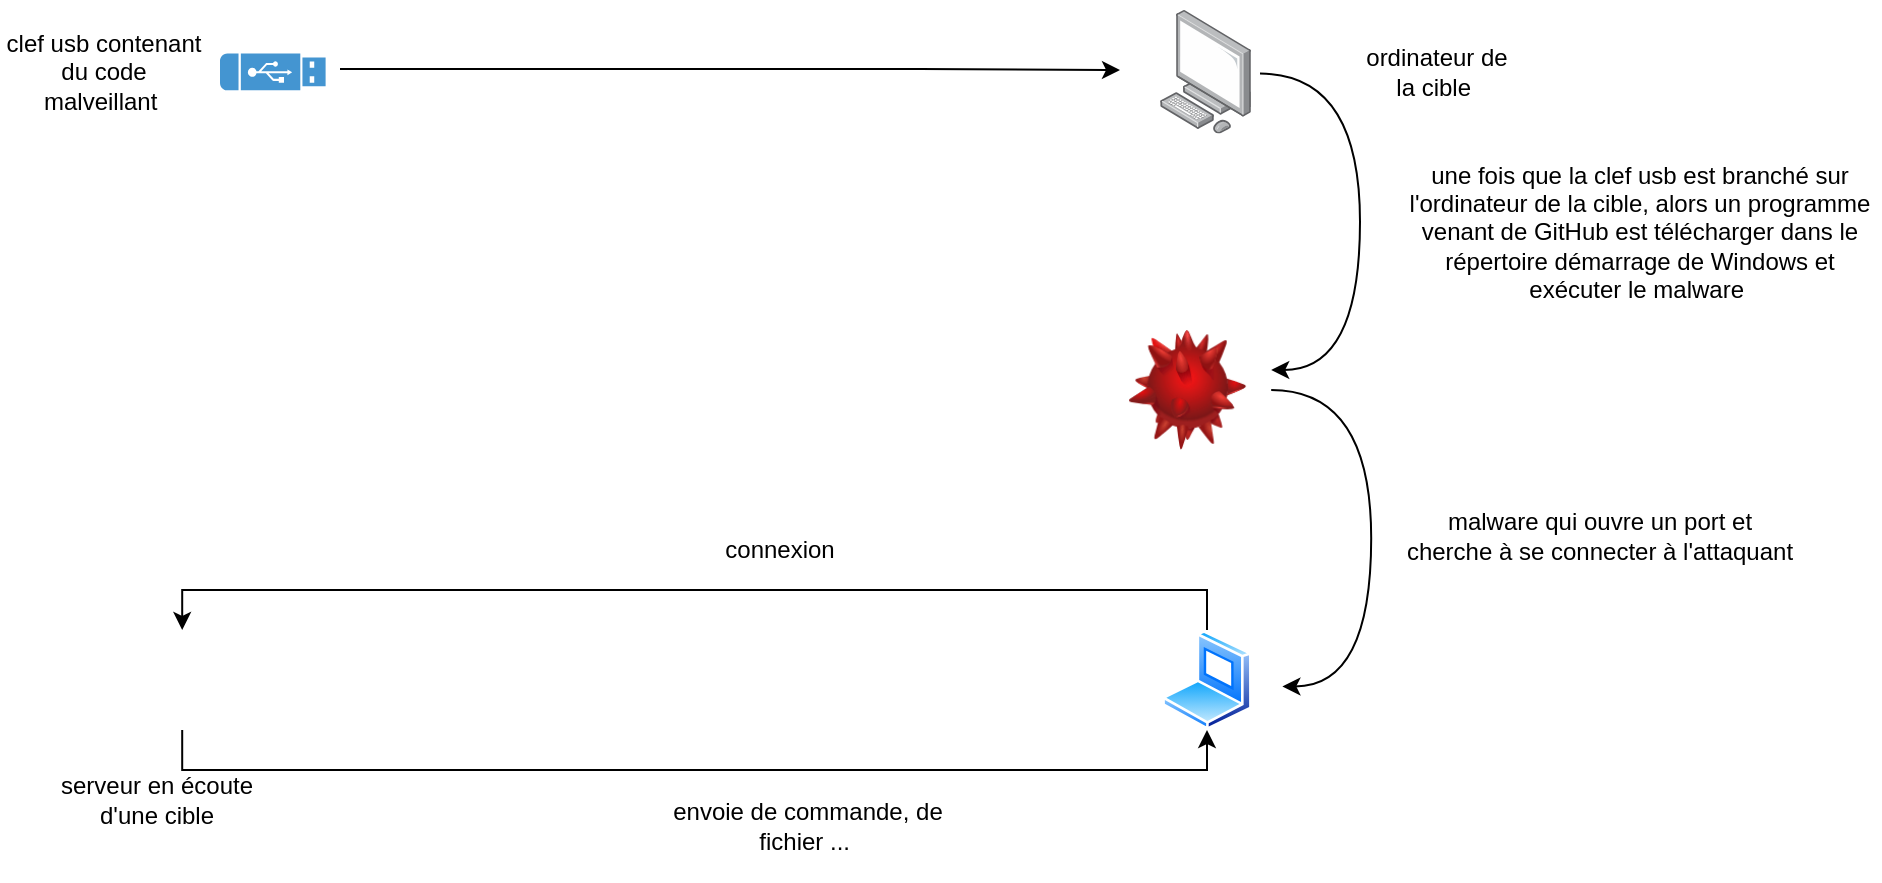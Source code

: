 <mxfile version="14.6.10" type="github">
  <diagram id="y0HRfcic1CQkP_HYk3MQ" name="Page-1">
    <mxGraphModel dx="1038" dy="585" grid="1" gridSize="10" guides="1" tooltips="1" connect="1" arrows="1" fold="1" page="1" pageScale="1" pageWidth="827" pageHeight="1169" math="0" shadow="0">
      <root>
        <mxCell id="0" />
        <mxCell id="1" parent="0" />
        <mxCell id="O2HmF8ZmG8eRQNGdVJtb-2" value="" style="endArrow=classic;html=1;rounded=0;edgeStyle=orthogonalEdgeStyle;" edge="1" parent="1">
          <mxGeometry relative="1" as="geometry">
            <mxPoint x="180" y="59.5" as="sourcePoint" />
            <mxPoint x="570" y="60" as="targetPoint" />
            <Array as="points">
              <mxPoint x="470" y="60" />
              <mxPoint x="470" y="60" />
            </Array>
          </mxGeometry>
        </mxCell>
        <mxCell id="O2HmF8ZmG8eRQNGdVJtb-5" value="" style="points=[];aspect=fixed;html=1;align=center;shadow=0;dashed=0;image;image=img/lib/allied_telesis/computer_and_terminals/Personal_Computer.svg;" vertex="1" parent="1">
          <mxGeometry x="590" y="30" width="45.6" height="61.8" as="geometry" />
        </mxCell>
        <mxCell id="O2HmF8ZmG8eRQNGdVJtb-6" value="" style="pointerEvents=1;shadow=0;dashed=0;html=1;strokeColor=none;fillColor=#4495D1;labelPosition=center;verticalLabelPosition=bottom;verticalAlign=top;align=center;outlineConnect=0;shape=mxgraph.veeam.usb;" vertex="1" parent="1">
          <mxGeometry x="120" y="51.7" width="52.8" height="18.4" as="geometry" />
        </mxCell>
        <mxCell id="O2HmF8ZmG8eRQNGdVJtb-7" value="clef usb contenant du code malveillant&amp;nbsp;" style="text;html=1;strokeColor=none;fillColor=none;align=center;verticalAlign=middle;whiteSpace=wrap;rounded=0;" vertex="1" parent="1">
          <mxGeometry x="10.0" y="25.9" width="103.6" height="70" as="geometry" />
        </mxCell>
        <mxCell id="O2HmF8ZmG8eRQNGdVJtb-8" value="ordinateur de la cible&amp;nbsp;" style="text;html=1;strokeColor=none;fillColor=none;align=center;verticalAlign=middle;whiteSpace=wrap;rounded=0;" vertex="1" parent="1">
          <mxGeometry x="690.0" y="39.3" width="77.2" height="43.2" as="geometry" />
        </mxCell>
        <mxCell id="O2HmF8ZmG8eRQNGdVJtb-9" value="" style="curved=1;endArrow=classic;html=1;rounded=0;edgeStyle=orthogonalEdgeStyle;" edge="1" parent="1">
          <mxGeometry width="50" height="50" relative="1" as="geometry">
            <mxPoint x="640" y="61.8" as="sourcePoint" />
            <mxPoint x="645.6" y="210" as="targetPoint" />
            <Array as="points">
              <mxPoint x="690" y="62" />
              <mxPoint x="690" y="210" />
            </Array>
          </mxGeometry>
        </mxCell>
        <mxCell id="O2HmF8ZmG8eRQNGdVJtb-11" value="une fois que la clef usb est branché sur l&#39;ordinateur de la cible, alors un programme venant de GitHub est télécharger dans le répertoire démarrage de Windows et exécuter le malware&amp;nbsp;" style="text;html=1;strokeColor=none;fillColor=none;align=center;verticalAlign=middle;whiteSpace=wrap;rounded=0;" vertex="1" parent="1">
          <mxGeometry x="710" y="95.9" width="240" height="90" as="geometry" />
        </mxCell>
        <mxCell id="O2HmF8ZmG8eRQNGdVJtb-12" value="" style="shape=image;html=1;verticalAlign=top;verticalLabelPosition=bottom;labelBackgroundColor=#ffffff;imageAspect=0;aspect=fixed;image=https://cdn3.iconfinder.com/data/icons/materia-halloween-free/24/039_014_skull_pirate_roger_halloween-128.png" vertex="1" parent="1">
          <mxGeometry x="58.6" y="250" width="60" height="60" as="geometry" />
        </mxCell>
        <mxCell id="O2HmF8ZmG8eRQNGdVJtb-13" value="" style="curved=1;endArrow=classic;html=1;rounded=0;edgeStyle=orthogonalEdgeStyle;" edge="1" parent="1">
          <mxGeometry width="50" height="50" relative="1" as="geometry">
            <mxPoint x="645.6" y="220.0" as="sourcePoint" />
            <mxPoint x="651.2" y="368.2" as="targetPoint" />
            <Array as="points">
              <mxPoint x="695.6" y="220.2" />
              <mxPoint x="695.6" y="368.2" />
            </Array>
          </mxGeometry>
        </mxCell>
        <mxCell id="O2HmF8ZmG8eRQNGdVJtb-14" value="" style="aspect=fixed;perimeter=ellipsePerimeter;html=1;align=center;shadow=0;dashed=0;spacingTop=3;image;image=img/lib/active_directory/laptop_client.svg;" vertex="1" parent="1">
          <mxGeometry x="591" y="340" width="45" height="50" as="geometry" />
        </mxCell>
        <mxCell id="O2HmF8ZmG8eRQNGdVJtb-15" value="" style="image;html=1;image=img/lib/clip_art/computers/Virus_128x128.png" vertex="1" parent="1">
          <mxGeometry x="571.6" y="190" width="64.4" height="60" as="geometry" />
        </mxCell>
        <mxCell id="O2HmF8ZmG8eRQNGdVJtb-16" value="" style="shape=image;html=1;verticalAlign=top;verticalLabelPosition=bottom;labelBackgroundColor=#ffffff;imageAspect=0;aspect=fixed;image=https://cdn0.iconfinder.com/data/icons/pulse_pack_by_chromatix/128/serveur_eteint.png" vertex="1" parent="1">
          <mxGeometry x="63.6" y="340" width="50" height="50" as="geometry" />
        </mxCell>
        <mxCell id="O2HmF8ZmG8eRQNGdVJtb-17" value="serveur en écoute d&#39;une cible" style="text;html=1;strokeColor=none;fillColor=none;align=center;verticalAlign=middle;whiteSpace=wrap;rounded=0;" vertex="1" parent="1">
          <mxGeometry x="27.9" y="410" width="121.4" height="30" as="geometry" />
        </mxCell>
        <mxCell id="O2HmF8ZmG8eRQNGdVJtb-18" value="" style="edgeStyle=elbowEdgeStyle;elbow=vertical;endArrow=classic;html=1;rounded=0;entryX=0.75;entryY=0;entryDx=0;entryDy=0;" edge="1" parent="1" source="O2HmF8ZmG8eRQNGdVJtb-14" target="O2HmF8ZmG8eRQNGdVJtb-16">
          <mxGeometry width="50" height="50" relative="1" as="geometry">
            <mxPoint x="389" y="370" as="sourcePoint" />
            <mxPoint x="439" y="320" as="targetPoint" />
            <Array as="points">
              <mxPoint x="340" y="320" />
            </Array>
          </mxGeometry>
        </mxCell>
        <mxCell id="O2HmF8ZmG8eRQNGdVJtb-19" value="" style="edgeStyle=segmentEdgeStyle;endArrow=classic;html=1;rounded=0;exitX=0.75;exitY=1;exitDx=0;exitDy=0;" edge="1" parent="1" source="O2HmF8ZmG8eRQNGdVJtb-16" target="O2HmF8ZmG8eRQNGdVJtb-14">
          <mxGeometry width="50" height="50" relative="1" as="geometry">
            <mxPoint x="389" y="410" as="sourcePoint" />
            <mxPoint x="439" y="360" as="targetPoint" />
            <Array as="points">
              <mxPoint x="360" y="410" />
              <mxPoint x="360" y="410" />
            </Array>
          </mxGeometry>
        </mxCell>
        <mxCell id="O2HmF8ZmG8eRQNGdVJtb-21" value="malware qui ouvre un port et cherche à se connecter à l&#39;attaquant" style="text;html=1;strokeColor=none;fillColor=none;align=center;verticalAlign=middle;whiteSpace=wrap;rounded=0;" vertex="1" parent="1">
          <mxGeometry x="710" y="262.8" width="200" height="60" as="geometry" />
        </mxCell>
        <mxCell id="O2HmF8ZmG8eRQNGdVJtb-22" value="connexion" style="text;html=1;strokeColor=none;fillColor=none;align=center;verticalAlign=middle;whiteSpace=wrap;rounded=0;" vertex="1" parent="1">
          <mxGeometry x="330" y="290" width="140" height="20" as="geometry" />
        </mxCell>
        <mxCell id="O2HmF8ZmG8eRQNGdVJtb-23" value="envoie de commande, de fichier ...&amp;nbsp;" style="text;html=1;strokeColor=none;fillColor=none;align=center;verticalAlign=middle;whiteSpace=wrap;rounded=0;" vertex="1" parent="1">
          <mxGeometry x="329" y="410" width="170" height="55" as="geometry" />
        </mxCell>
      </root>
    </mxGraphModel>
  </diagram>
</mxfile>
